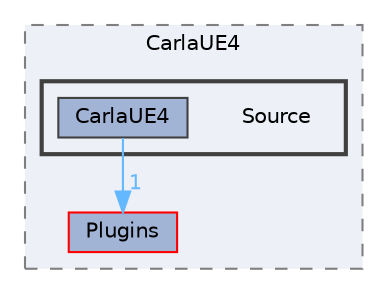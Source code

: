digraph "Source"
{
 // INTERACTIVE_SVG=YES
 // LATEX_PDF_SIZE
  bgcolor="transparent";
  edge [fontname=Helvetica,fontsize=10,labelfontname=Helvetica,labelfontsize=10];
  node [fontname=Helvetica,fontsize=10,shape=box,height=0.2,width=0.4];
  compound=true
  subgraph clusterdir_d3c1db2570616bec48bf5a6dd06bce95 {
    graph [ bgcolor="#edf0f7", pencolor="grey50", label="CarlaUE4", fontname=Helvetica,fontsize=10 style="filled,dashed", URL="dir_d3c1db2570616bec48bf5a6dd06bce95.html",tooltip=""]
  dir_3538576148ac14151677be9b0aee6fcc [label="Plugins", fillcolor="#a2b4d6", color="red", style="filled", URL="dir_3538576148ac14151677be9b0aee6fcc.html",tooltip=""];
  subgraph clusterdir_809d86cb2d643a1c83defdad7c300abc {
    graph [ bgcolor="#edf0f7", pencolor="grey25", label="", fontname=Helvetica,fontsize=10 style="filled,bold", URL="dir_809d86cb2d643a1c83defdad7c300abc.html",tooltip=""]
    dir_809d86cb2d643a1c83defdad7c300abc [shape=plaintext, label="Source"];
  dir_733e9da672a36443d0957f83d26e7dbf [label="CarlaUE4", fillcolor="#a2b4d6", color="grey25", style="filled", URL="dir_733e9da672a36443d0957f83d26e7dbf.html",tooltip=""];
  }
  }
  dir_733e9da672a36443d0957f83d26e7dbf->dir_3538576148ac14151677be9b0aee6fcc [headlabel="1", labeldistance=1.5 headhref="dir_000007_000036.html" href="dir_000007_000036.html" color="steelblue1" fontcolor="steelblue1"];
}
